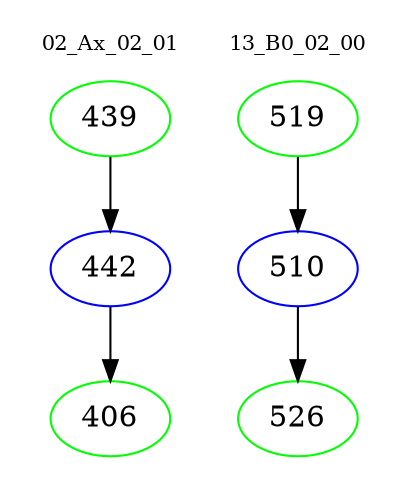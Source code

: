 digraph{
subgraph cluster_0 {
color = white
label = "02_Ax_02_01";
fontsize=10;
T0_439 [label="439", color="green"]
T0_439 -> T0_442 [color="black"]
T0_442 [label="442", color="blue"]
T0_442 -> T0_406 [color="black"]
T0_406 [label="406", color="green"]
}
subgraph cluster_1 {
color = white
label = "13_B0_02_00";
fontsize=10;
T1_519 [label="519", color="green"]
T1_519 -> T1_510 [color="black"]
T1_510 [label="510", color="blue"]
T1_510 -> T1_526 [color="black"]
T1_526 [label="526", color="green"]
}
}
